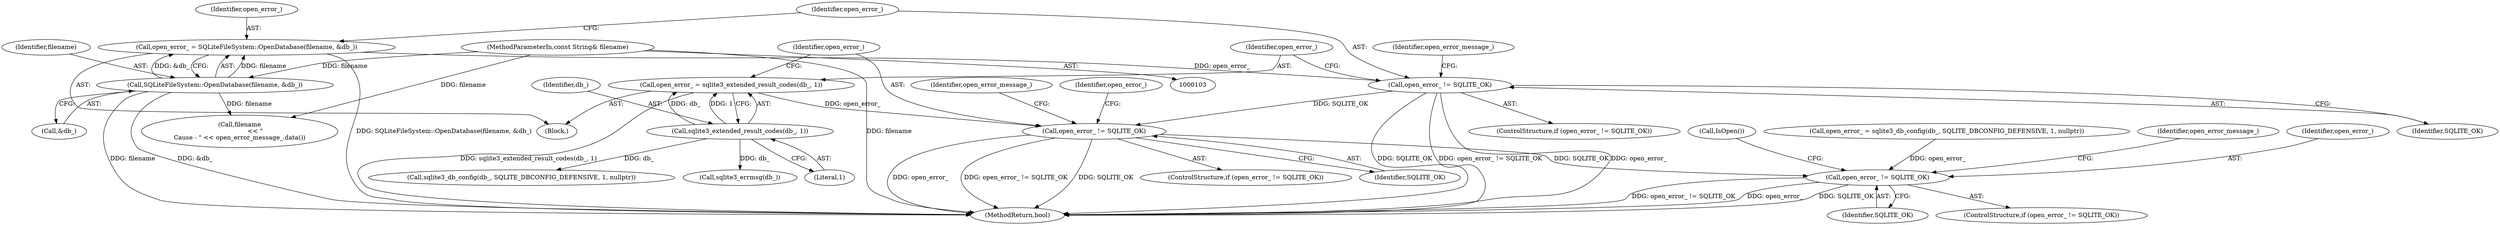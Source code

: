 digraph "0_Chrome_a06c5187775536a68f035f16cdb8bc47b9bfad24@API" {
"1000148" [label="(Call,open_error_ != SQLITE_OK)"];
"1000142" [label="(Call,open_error_ = sqlite3_extended_result_codes(db_, 1))"];
"1000144" [label="(Call,sqlite3_extended_result_codes(db_, 1))"];
"1000114" [label="(Call,open_error_ != SQLITE_OK)"];
"1000107" [label="(Call,open_error_ = SQLiteFileSystem::OpenDatabase(filename, &db_))"];
"1000109" [label="(Call,SQLiteFileSystem::OpenDatabase(filename, &db_))"];
"1000104" [label="(MethodParameterIn,const String& filename)"];
"1000177" [label="(Call,open_error_ != SQLITE_OK)"];
"1000179" [label="(Identifier,SQLITE_OK)"];
"1000105" [label="(Block,)"];
"1000113" [label="(ControlStructure,if (open_error_ != SQLITE_OK))"];
"1000170" [label="(Identifier,open_error_)"];
"1000177" [label="(Call,open_error_ != SQLITE_OK)"];
"1000116" [label="(Identifier,SQLITE_OK)"];
"1000108" [label="(Identifier,open_error_)"];
"1000153" [label="(Identifier,open_error_message_)"];
"1000199" [label="(Call,IsOpen())"];
"1000154" [label="(Call,sqlite3_errmsg(db_))"];
"1000130" [label="(Call,filename\n                << \"\nCause - \" << open_error_message_.data())"];
"1000111" [label="(Call,&db_)"];
"1000104" [label="(MethodParameterIn,const String& filename)"];
"1000142" [label="(Call,open_error_ = sqlite3_extended_result_codes(db_, 1))"];
"1000149" [label="(Identifier,open_error_)"];
"1000176" [label="(ControlStructure,if (open_error_ != SQLITE_OK))"];
"1000148" [label="(Call,open_error_ != SQLITE_OK)"];
"1000109" [label="(Call,SQLiteFileSystem::OpenDatabase(filename, &db_))"];
"1000150" [label="(Identifier,SQLITE_OK)"];
"1000146" [label="(Literal,1)"];
"1000171" [label="(Call,sqlite3_db_config(db_, SQLITE_DBCONFIG_DEFENSIVE, 1, nullptr))"];
"1000143" [label="(Identifier,open_error_)"];
"1000115" [label="(Identifier,open_error_)"];
"1000147" [label="(ControlStructure,if (open_error_ != SQLITE_OK))"];
"1000107" [label="(Call,open_error_ = SQLiteFileSystem::OpenDatabase(filename, &db_))"];
"1000144" [label="(Call,sqlite3_extended_result_codes(db_, 1))"];
"1000169" [label="(Call,open_error_ = sqlite3_db_config(db_, SQLITE_DBCONFIG_DEFENSIVE, 1, nullptr))"];
"1000223" [label="(MethodReturn,bool)"];
"1000182" [label="(Identifier,open_error_message_)"];
"1000114" [label="(Call,open_error_ != SQLITE_OK)"];
"1000110" [label="(Identifier,filename)"];
"1000145" [label="(Identifier,db_)"];
"1000178" [label="(Identifier,open_error_)"];
"1000119" [label="(Identifier,open_error_message_)"];
"1000148" -> "1000147"  [label="AST: "];
"1000148" -> "1000150"  [label="CFG: "];
"1000149" -> "1000148"  [label="AST: "];
"1000150" -> "1000148"  [label="AST: "];
"1000153" -> "1000148"  [label="CFG: "];
"1000170" -> "1000148"  [label="CFG: "];
"1000148" -> "1000223"  [label="DDG: open_error_"];
"1000148" -> "1000223"  [label="DDG: open_error_ != SQLITE_OK"];
"1000148" -> "1000223"  [label="DDG: SQLITE_OK"];
"1000142" -> "1000148"  [label="DDG: open_error_"];
"1000114" -> "1000148"  [label="DDG: SQLITE_OK"];
"1000148" -> "1000177"  [label="DDG: SQLITE_OK"];
"1000142" -> "1000105"  [label="AST: "];
"1000142" -> "1000144"  [label="CFG: "];
"1000143" -> "1000142"  [label="AST: "];
"1000144" -> "1000142"  [label="AST: "];
"1000149" -> "1000142"  [label="CFG: "];
"1000142" -> "1000223"  [label="DDG: sqlite3_extended_result_codes(db_, 1)"];
"1000144" -> "1000142"  [label="DDG: db_"];
"1000144" -> "1000142"  [label="DDG: 1"];
"1000144" -> "1000146"  [label="CFG: "];
"1000145" -> "1000144"  [label="AST: "];
"1000146" -> "1000144"  [label="AST: "];
"1000144" -> "1000154"  [label="DDG: db_"];
"1000144" -> "1000171"  [label="DDG: db_"];
"1000114" -> "1000113"  [label="AST: "];
"1000114" -> "1000116"  [label="CFG: "];
"1000115" -> "1000114"  [label="AST: "];
"1000116" -> "1000114"  [label="AST: "];
"1000119" -> "1000114"  [label="CFG: "];
"1000143" -> "1000114"  [label="CFG: "];
"1000114" -> "1000223"  [label="DDG: open_error_ != SQLITE_OK"];
"1000114" -> "1000223"  [label="DDG: open_error_"];
"1000114" -> "1000223"  [label="DDG: SQLITE_OK"];
"1000107" -> "1000114"  [label="DDG: open_error_"];
"1000107" -> "1000105"  [label="AST: "];
"1000107" -> "1000109"  [label="CFG: "];
"1000108" -> "1000107"  [label="AST: "];
"1000109" -> "1000107"  [label="AST: "];
"1000115" -> "1000107"  [label="CFG: "];
"1000107" -> "1000223"  [label="DDG: SQLiteFileSystem::OpenDatabase(filename, &db_)"];
"1000109" -> "1000107"  [label="DDG: filename"];
"1000109" -> "1000107"  [label="DDG: &db_"];
"1000109" -> "1000111"  [label="CFG: "];
"1000110" -> "1000109"  [label="AST: "];
"1000111" -> "1000109"  [label="AST: "];
"1000109" -> "1000223"  [label="DDG: filename"];
"1000109" -> "1000223"  [label="DDG: &db_"];
"1000104" -> "1000109"  [label="DDG: filename"];
"1000109" -> "1000130"  [label="DDG: filename"];
"1000104" -> "1000103"  [label="AST: "];
"1000104" -> "1000223"  [label="DDG: filename"];
"1000104" -> "1000130"  [label="DDG: filename"];
"1000177" -> "1000176"  [label="AST: "];
"1000177" -> "1000179"  [label="CFG: "];
"1000178" -> "1000177"  [label="AST: "];
"1000179" -> "1000177"  [label="AST: "];
"1000182" -> "1000177"  [label="CFG: "];
"1000199" -> "1000177"  [label="CFG: "];
"1000177" -> "1000223"  [label="DDG: open_error_"];
"1000177" -> "1000223"  [label="DDG: SQLITE_OK"];
"1000177" -> "1000223"  [label="DDG: open_error_ != SQLITE_OK"];
"1000169" -> "1000177"  [label="DDG: open_error_"];
}
